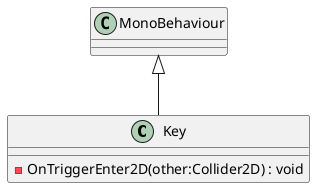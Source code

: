 @startuml
class Key {
    - OnTriggerEnter2D(other:Collider2D) : void
}
MonoBehaviour <|-- Key
@enduml
